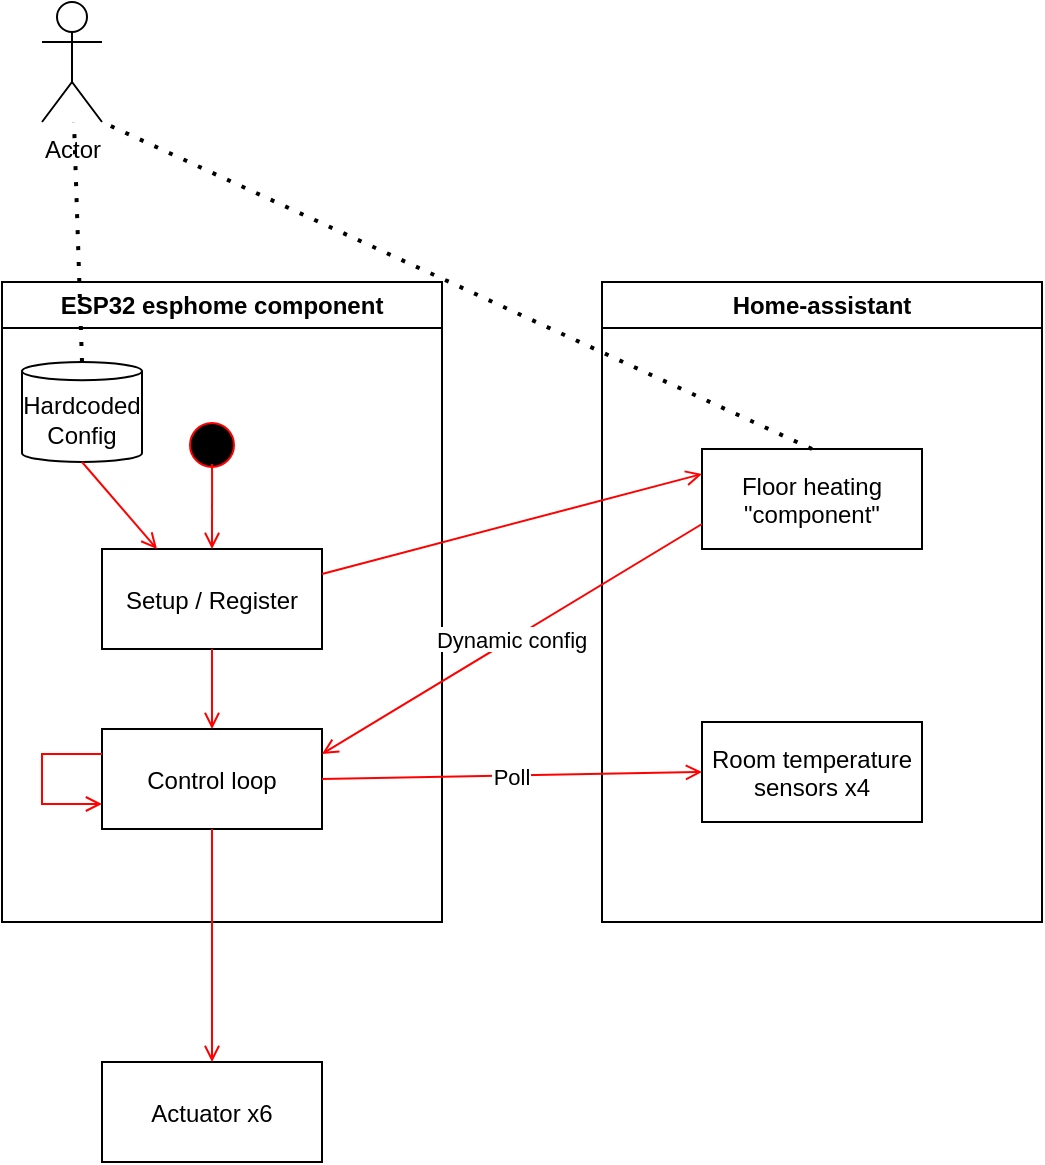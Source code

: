 <mxfile version="22.0.0" type="github">
  <diagram name="Page-1" id="e7e014a7-5840-1c2e-5031-d8a46d1fe8dd">
    <mxGraphModel dx="1430" dy="772" grid="1" gridSize="10" guides="1" tooltips="1" connect="1" arrows="1" fold="1" page="1" pageScale="1" pageWidth="1169" pageHeight="826" background="none" math="0" shadow="0">
      <root>
        <mxCell id="0" />
        <mxCell id="1" parent="0" />
        <mxCell id="2" value="ESP32 esphome component" style="swimlane;whiteSpace=wrap" parent="1" vertex="1">
          <mxGeometry x="80" y="230" width="220" height="320" as="geometry">
            <mxRectangle x="164.5" y="128" width="90" height="30" as="alternateBounds" />
          </mxGeometry>
        </mxCell>
        <mxCell id="5" value="" style="ellipse;shape=startState;fillColor=#000000;strokeColor=#ff0000;" parent="2" vertex="1">
          <mxGeometry x="90" y="66.5" width="30" height="30" as="geometry" />
        </mxCell>
        <mxCell id="8" value="Setup / Register" style="" parent="2" vertex="1">
          <mxGeometry x="50" y="133.5" width="110" height="50" as="geometry" />
        </mxCell>
        <mxCell id="9" value="" style="endArrow=open;strokeColor=#FF0000;endFill=1;rounded=0;exitX=0.501;exitY=0.815;exitDx=0;exitDy=0;exitPerimeter=0;" parent="2" source="5" target="8" edge="1">
          <mxGeometry relative="1" as="geometry">
            <mxPoint x="105" y="113.5" as="sourcePoint" />
          </mxGeometry>
        </mxCell>
        <mxCell id="10" value="Control loop" style="" parent="2" vertex="1">
          <mxGeometry x="50" y="223.5" width="110" height="50" as="geometry" />
        </mxCell>
        <mxCell id="11" value="" style="endArrow=open;strokeColor=#FF0000;endFill=1;rounded=0" parent="2" source="8" target="10" edge="1">
          <mxGeometry relative="1" as="geometry" />
        </mxCell>
        <mxCell id="12" value="" style="edgeStyle=elbowEdgeStyle;elbow=horizontal;strokeColor=#FF0000;endArrow=open;endFill=1;rounded=0;entryX=0;entryY=0.75;entryDx=0;entryDy=0;exitX=0;exitY=0.25;exitDx=0;exitDy=0;" parent="2" source="10" target="10" edge="1">
          <mxGeometry width="100" height="100" relative="1" as="geometry">
            <mxPoint x="150" y="213.5" as="sourcePoint" />
            <mxPoint x="250" y="113.5" as="targetPoint" />
            <Array as="points">
              <mxPoint x="20" y="273.5" />
              <mxPoint x="40" y="263.5" />
            </Array>
          </mxGeometry>
        </mxCell>
        <mxCell id="QLrBdRWNdMAMxUqqfBwt-62" value="Hardcoded&lt;br&gt;Config" style="shape=cylinder3;whiteSpace=wrap;html=1;boundedLbl=1;backgroundOutline=1;size=4.552;" vertex="1" parent="2">
          <mxGeometry x="10" y="40" width="60" height="50" as="geometry" />
        </mxCell>
        <mxCell id="QLrBdRWNdMAMxUqqfBwt-63" value="" style="endArrow=open;strokeColor=#FF0000;endFill=1;rounded=0;exitX=0.5;exitY=1;exitDx=0;exitDy=0;exitPerimeter=0;entryX=0.25;entryY=0;entryDx=0;entryDy=0;" edge="1" parent="2" source="QLrBdRWNdMAMxUqqfBwt-62" target="8">
          <mxGeometry relative="1" as="geometry">
            <mxPoint x="115" y="100.5" as="sourcePoint" />
            <mxPoint x="115" y="143.5" as="targetPoint" />
          </mxGeometry>
        </mxCell>
        <mxCell id="QLrBdRWNdMAMxUqqfBwt-50" value="Actuator x6" style="" vertex="1" parent="1">
          <mxGeometry x="130" y="620" width="110" height="50" as="geometry" />
        </mxCell>
        <mxCell id="QLrBdRWNdMAMxUqqfBwt-51" value="" style="endArrow=open;strokeColor=#FF0000;endFill=1;rounded=0;exitX=0.5;exitY=1;exitDx=0;exitDy=0;entryX=0.5;entryY=0;entryDx=0;entryDy=0;" edge="1" parent="1" source="10" target="QLrBdRWNdMAMxUqqfBwt-50">
          <mxGeometry relative="1" as="geometry">
            <mxPoint x="325" y="470" as="sourcePoint" />
            <mxPoint x="325" y="525" as="targetPoint" />
          </mxGeometry>
        </mxCell>
        <mxCell id="QLrBdRWNdMAMxUqqfBwt-52" value="Home-assistant" style="swimlane;whiteSpace=wrap" vertex="1" parent="1">
          <mxGeometry x="380" y="230" width="220" height="320" as="geometry">
            <mxRectangle x="164.5" y="128" width="90" height="30" as="alternateBounds" />
          </mxGeometry>
        </mxCell>
        <mxCell id="QLrBdRWNdMAMxUqqfBwt-54" value="Floor heating &#xa;&quot;component&quot;" style="" vertex="1" parent="QLrBdRWNdMAMxUqqfBwt-52">
          <mxGeometry x="50" y="83.5" width="110" height="50" as="geometry" />
        </mxCell>
        <mxCell id="QLrBdRWNdMAMxUqqfBwt-56" value="Room temperature&#xa;sensors x4" style="" vertex="1" parent="QLrBdRWNdMAMxUqqfBwt-52">
          <mxGeometry x="50" y="220" width="110" height="50" as="geometry" />
        </mxCell>
        <mxCell id="QLrBdRWNdMAMxUqqfBwt-60" value="Poll" style="endArrow=open;strokeColor=#FF0000;endFill=1;rounded=0;exitX=1;exitY=0.5;exitDx=0;exitDy=0;entryX=0;entryY=0.5;entryDx=0;entryDy=0;" edge="1" parent="1" source="10" target="QLrBdRWNdMAMxUqqfBwt-56">
          <mxGeometry relative="1" as="geometry">
            <mxPoint x="260" y="474" as="sourcePoint" />
            <mxPoint x="430" y="470" as="targetPoint" />
          </mxGeometry>
        </mxCell>
        <mxCell id="QLrBdRWNdMAMxUqqfBwt-61" value="" style="endArrow=open;strokeColor=#FF0000;endFill=1;rounded=0;exitX=1;exitY=0.25;exitDx=0;exitDy=0;entryX=0;entryY=0.25;entryDx=0;entryDy=0;" edge="1" parent="1" source="8" target="QLrBdRWNdMAMxUqqfBwt-54">
          <mxGeometry relative="1" as="geometry">
            <mxPoint x="250" y="492" as="sourcePoint" />
            <mxPoint x="440" y="492" as="targetPoint" />
          </mxGeometry>
        </mxCell>
        <mxCell id="QLrBdRWNdMAMxUqqfBwt-64" value="Dynamic config" style="endArrow=open;strokeColor=#FF0000;endFill=1;rounded=0;exitX=0;exitY=0.75;exitDx=0;exitDy=0;entryX=1;entryY=0.25;entryDx=0;entryDy=0;" edge="1" parent="1" source="QLrBdRWNdMAMxUqqfBwt-54" target="10">
          <mxGeometry relative="1" as="geometry">
            <mxPoint x="340" y="430" as="sourcePoint" />
            <mxPoint x="270" y="440" as="targetPoint" />
          </mxGeometry>
        </mxCell>
        <mxCell id="QLrBdRWNdMAMxUqqfBwt-65" value="Actor" style="shape=umlActor;verticalLabelPosition=bottom;verticalAlign=top;html=1;outlineConnect=0;" vertex="1" parent="1">
          <mxGeometry x="100" y="90" width="30" height="60" as="geometry" />
        </mxCell>
        <mxCell id="QLrBdRWNdMAMxUqqfBwt-67" value="" style="endArrow=none;dashed=1;html=1;dashPattern=1 3;strokeWidth=2;rounded=0;exitX=0.5;exitY=0;exitDx=0;exitDy=0;exitPerimeter=0;" edge="1" parent="1" source="QLrBdRWNdMAMxUqqfBwt-62" target="QLrBdRWNdMAMxUqqfBwt-65">
          <mxGeometry width="50" height="50" relative="1" as="geometry">
            <mxPoint x="160" y="190" as="sourcePoint" />
            <mxPoint x="210" y="140" as="targetPoint" />
          </mxGeometry>
        </mxCell>
        <mxCell id="QLrBdRWNdMAMxUqqfBwt-68" value="" style="endArrow=none;dashed=1;html=1;dashPattern=1 3;strokeWidth=2;rounded=0;exitX=0.5;exitY=0;exitDx=0;exitDy=0;entryX=1;entryY=1;entryDx=0;entryDy=0;entryPerimeter=0;" edge="1" parent="1" source="QLrBdRWNdMAMxUqqfBwt-54" target="QLrBdRWNdMAMxUqqfBwt-65">
          <mxGeometry width="50" height="50" relative="1" as="geometry">
            <mxPoint x="130" y="280" as="sourcePoint" />
            <mxPoint x="126" y="160" as="targetPoint" />
          </mxGeometry>
        </mxCell>
      </root>
    </mxGraphModel>
  </diagram>
</mxfile>
